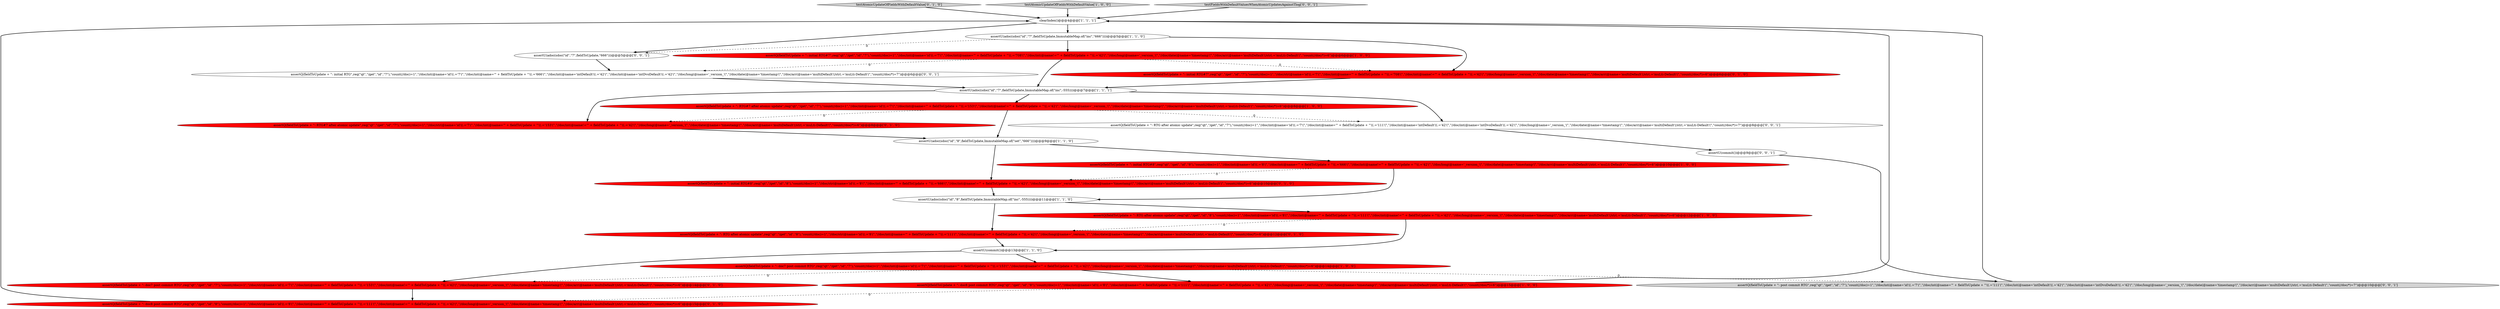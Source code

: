 digraph {
15 [style = filled, label = "testAtomicUpdateOfFieldsWithDefaultValue['0', '1', '0']", fillcolor = lightgray, shape = diamond image = "AAA0AAABBB2BBB"];
25 [style = filled, label = "assertQ(fieldToUpdate + \": post commit RTG\",req(\"qt\",\"/get\",\"id\",\"7\"),\"count(//doc)=1\",\"//doc/int(@name='id'((.='7'(\",\"//doc/int(@name='\" + fieldToUpdate + \"'((.='111'(\",\"//doc/int(@name='intDefault'((.='42'(\",\"//doc/int(@name='intDvoDefault'((.='42'(\",\"//doc/long(@name='_version_'(\",\"//doc/date(@name='timestamp'(\",\"//doc/arr(@name='multiDefault'(/str(.='muLti-Default'(\",\"count(//doc/*)=7\")@@@10@@@['0', '0', '1']", fillcolor = lightgray, shape = ellipse image = "AAA0AAABBB3BBB"];
17 [style = filled, label = "assertQ(fieldToUpdate + \": RTG after atomic update\",req(\"qt\",\"/get\",\"id\",\"8\"),\"count(//doc)=1\",\"//doc/str(@name='id'((.='8'(\",\"//doc/int(@name='\" + fieldToUpdate + \"'((.='111'(\",\"//doc/int(@name!='\" + fieldToUpdate + \"'((.='42'(\",\"//doc/long(@name='_version_'(\",\"//doc/date(@name='timestamp'(\",\"//doc/arr(@name='multiDefault'(/str(.='muLti-Default'(\",\"count(//doc/*)=6\")@@@12@@@['0', '1', '0']", fillcolor = red, shape = ellipse image = "AAA1AAABBB2BBB"];
6 [style = filled, label = "assertQ(fieldToUpdate + \": initial RTG#7\",req(\"qt\",\"/get\",\"id\",\"7\"),\"count(//doc)=1\",\"//doc/int(@name='id'((.='7'(\",\"//doc/int(@name='\" + fieldToUpdate + \"'((.='708'(\",\"//doc/int(@name!='\" + fieldToUpdate + \"'((.='42'(\",\"//doc/long(@name='_version_'(\",\"//doc/date(@name='timestamp'(\",\"//doc/arr(@name='multiDefault'(/str(.='muLti-Default'(\",\"count(//doc/*)=6\")@@@6@@@['1', '0', '0']", fillcolor = red, shape = ellipse image = "AAA1AAABBB1BBB"];
16 [style = filled, label = "assertQ(fieldToUpdate + \": initial RTG#8\",req(\"qt\",\"/get\",\"id\",\"8\"),\"count(//doc)=1\",\"//doc/str(@name='id'((.='8'(\",\"//doc/int(@name='\" + fieldToUpdate + \"'((.='666'(\",\"//doc/int(@name!='\" + fieldToUpdate + \"'((.='42'(\",\"//doc/long(@name='_version_'(\",\"//doc/date(@name='timestamp'(\",\"//doc/arr(@name='multiDefault'(/str(.='muLti-Default'(\",\"count(//doc/*)=6\")@@@10@@@['0', '1', '0']", fillcolor = red, shape = ellipse image = "AAA1AAABBB2BBB"];
19 [style = filled, label = "assertQ(fieldToUpdate + \": RTG#7 after atomic update\",req(\"qt\",\"/get\",\"id\",\"7\"),\"count(//doc)=1\",\"//doc/str(@name='id'((.='7'(\",\"//doc/int(@name='\" + fieldToUpdate + \"'((.='153'(\",\"//doc/int(@name!='\" + fieldToUpdate + \"'((.='42'(\",\"//doc/long(@name='_version_'(\",\"//doc/date(@name='timestamp'(\",\"//doc/arr(@name='multiDefault'(/str(.='muLti-Default'(\",\"count(//doc/*)=6\")@@@8@@@['0', '1', '0']", fillcolor = red, shape = ellipse image = "AAA1AAABBB2BBB"];
22 [style = filled, label = "assertQ(fieldToUpdate + \": initial RTG\",req(\"qt\",\"/get\",\"id\",\"7\"),\"count(//doc)=1\",\"//doc/int(@name='id'((.='7'(\",\"//doc/int(@name='\" + fieldToUpdate + \"'((.='666'(\",\"//doc/int(@name='intDefault'((.='42'(\",\"//doc/int(@name='intDvoDefault'((.='42'(\",\"//doc/long(@name='_version_'(\",\"//doc/date(@name='timestamp'(\",\"//doc/arr(@name='multiDefault'(/str(.='muLti-Default'(\",\"count(//doc/*)=7\")@@@6@@@['0', '0', '1']", fillcolor = white, shape = ellipse image = "AAA0AAABBB3BBB"];
14 [style = filled, label = "assertQ(fieldToUpdate + \": doc8 post commit RTG\",req(\"qt\",\"/get\",\"id\",\"8\"),\"count(//doc)=1\",\"//doc/str(@name='id'((.='8'(\",\"//doc/int(@name='\" + fieldToUpdate + \"'((.='111'(\",\"//doc/int(@name!='\" + fieldToUpdate + \"'((.='42'(\",\"//doc/long(@name='_version_'(\",\"//doc/date(@name='timestamp'(\",\"//doc/arr(@name='multiDefault'(/str(.='muLti-Default'(\",\"count(//doc/*)=6\")@@@15@@@['0', '1', '0']", fillcolor = red, shape = ellipse image = "AAA1AAABBB2BBB"];
11 [style = filled, label = "assertU(commit())@@@13@@@['1', '1', '0']", fillcolor = white, shape = ellipse image = "AAA0AAABBB1BBB"];
13 [style = filled, label = "assertQ(fieldToUpdate + \": initial RTG#7\",req(\"qt\",\"/get\",\"id\",\"7\"),\"count(//doc)=1\",\"//doc/str(@name='id'((.='7'(\",\"//doc/int(@name='\" + fieldToUpdate + \"'((.='708'(\",\"//doc/int(@name!='\" + fieldToUpdate + \"'((.='42'(\",\"//doc/long(@name='_version_'(\",\"//doc/date(@name='timestamp'(\",\"//doc/arr(@name='multiDefault'(/str(.='muLti-Default'(\",\"count(//doc/*)=6\")@@@6@@@['0', '1', '0']", fillcolor = red, shape = ellipse image = "AAA1AAABBB2BBB"];
10 [style = filled, label = "testAtomicUpdateOfFieldsWithDefaultValue['1', '0', '0']", fillcolor = lightgray, shape = diamond image = "AAA0AAABBB1BBB"];
18 [style = filled, label = "assertQ(fieldToUpdate + \": doc7 post commit RTG\",req(\"qt\",\"/get\",\"id\",\"7\"),\"count(//doc)=1\",\"//doc/str(@name='id'((.='7'(\",\"//doc/int(@name='\" + fieldToUpdate + \"'((.='153'(\",\"//doc/int(@name!='\" + fieldToUpdate + \"'((.='42'(\",\"//doc/long(@name='_version_'(\",\"//doc/date(@name='timestamp'(\",\"//doc/arr(@name='multiDefault'(/str(.='muLti-Default'(\",\"count(//doc/*)=6\")@@@14@@@['0', '1', '0']", fillcolor = red, shape = ellipse image = "AAA1AAABBB2BBB"];
3 [style = filled, label = "assertU(adoc(sdoc(\"id\",\"8\",fieldToUpdate,ImmutableMap.of(\"inc\",-555))))@@@11@@@['1', '1', '0']", fillcolor = white, shape = ellipse image = "AAA0AAABBB1BBB"];
4 [style = filled, label = "assertQ(fieldToUpdate + \": initial RTG#8\",req(\"qt\",\"/get\",\"id\",\"8\"),\"count(//doc)=1\",\"//doc/int(@name='id'((.='8'(\",\"//doc/int(@name='\" + fieldToUpdate + \"'((.='666'(\",\"//doc/int(@name!='\" + fieldToUpdate + \"'((.='42'(\",\"//doc/long(@name='_version_'(\",\"//doc/date(@name='timestamp'(\",\"//doc/arr(@name='multiDefault'(/str(.='muLti-Default'(\",\"count(//doc/*)=6\")@@@10@@@['1', '0', '0']", fillcolor = red, shape = ellipse image = "AAA1AAABBB1BBB"];
7 [style = filled, label = "assertQ(fieldToUpdate + \": RTG#7 after atomic update\",req(\"qt\",\"/get\",\"id\",\"7\"),\"count(//doc)=1\",\"//doc/int(@name='id'((.='7'(\",\"//doc/int(@name='\" + fieldToUpdate + \"'((.='153'(\",\"//doc/int(@name!='\" + fieldToUpdate + \"'((.='42'(\",\"//doc/long(@name='_version_'(\",\"//doc/date(@name='timestamp'(\",\"//doc/arr(@name='multiDefault'(/str(.='muLti-Default'(\",\"count(//doc/*)=6\")@@@8@@@['1', '0', '0']", fillcolor = red, shape = ellipse image = "AAA1AAABBB1BBB"];
20 [style = filled, label = "testFieldsWithDefaultValuesWhenAtomicUpdatesAgainstTlog['0', '0', '1']", fillcolor = lightgray, shape = diamond image = "AAA0AAABBB3BBB"];
1 [style = filled, label = "assertQ(fieldToUpdate + \": RTG after atomic update\",req(\"qt\",\"/get\",\"id\",\"8\"),\"count(//doc)=1\",\"//doc/int(@name='id'((.='8'(\",\"//doc/int(@name='\" + fieldToUpdate + \"'((.='111'(\",\"//doc/int(@name!='\" + fieldToUpdate + \"'((.='42'(\",\"//doc/long(@name='_version_'(\",\"//doc/date(@name='timestamp'(\",\"//doc/arr(@name='multiDefault'(/str(.='muLti-Default'(\",\"count(//doc/*)=6\")@@@12@@@['1', '0', '0']", fillcolor = red, shape = ellipse image = "AAA1AAABBB1BBB"];
23 [style = filled, label = "assertQ(fieldToUpdate + \": RTG after atomic update\",req(\"qt\",\"/get\",\"id\",\"7\"),\"count(//doc)=1\",\"//doc/int(@name='id'((.='7'(\",\"//doc/int(@name='\" + fieldToUpdate + \"'((.='111'(\",\"//doc/int(@name='intDefault'((.='42'(\",\"//doc/int(@name='intDvoDefault'((.='42'(\",\"//doc/long(@name='_version_'(\",\"//doc/date(@name='timestamp'(\",\"//doc/arr(@name='multiDefault'(/str(.='muLti-Default'(\",\"count(//doc/*)=7\")@@@8@@@['0', '0', '1']", fillcolor = white, shape = ellipse image = "AAA0AAABBB3BBB"];
0 [style = filled, label = "assertU(adoc(sdoc(\"id\",\"8\",fieldToUpdate,ImmutableMap.of(\"set\",\"666\"))))@@@9@@@['1', '1', '0']", fillcolor = white, shape = ellipse image = "AAA0AAABBB1BBB"];
5 [style = filled, label = "assertQ(fieldToUpdate + \": doc8 post commit RTG\",req(\"qt\",\"/get\",\"id\",\"8\"),\"count(//doc)=1\",\"//doc/int(@name='id'((.='8'(\",\"//doc/int(@name='\" + fieldToUpdate + \"'((.='111'(\",\"//doc/int(@name!='\" + fieldToUpdate + \"'((.='42'(\",\"//doc/long(@name='_version_'(\",\"//doc/date(@name='timestamp'(\",\"//doc/arr(@name='multiDefault'(/str(.='muLti-Default'(\",\"count(//doc/*)=6\")@@@15@@@['1', '0', '0']", fillcolor = red, shape = ellipse image = "AAA1AAABBB1BBB"];
12 [style = filled, label = "assertQ(fieldToUpdate + \": doc7 post commit RTG\",req(\"qt\",\"/get\",\"id\",\"7\"),\"count(//doc)=1\",\"//doc/int(@name='id'((.='7'(\",\"//doc/int(@name='\" + fieldToUpdate + \"'((.='153'(\",\"//doc/int(@name!='\" + fieldToUpdate + \"'((.='42'(\",\"//doc/long(@name='_version_'(\",\"//doc/date(@name='timestamp'(\",\"//doc/arr(@name='multiDefault'(/str(.='muLti-Default'(\",\"count(//doc/*)=6\")@@@14@@@['1', '0', '0']", fillcolor = red, shape = ellipse image = "AAA1AAABBB1BBB"];
21 [style = filled, label = "assertU(adoc(sdoc(\"id\",\"7\",fieldToUpdate,\"666\")))@@@5@@@['0', '0', '1']", fillcolor = white, shape = ellipse image = "AAA0AAABBB3BBB"];
9 [style = filled, label = "clearIndex()@@@4@@@['1', '1', '1']", fillcolor = white, shape = ellipse image = "AAA0AAABBB1BBB"];
2 [style = filled, label = "assertU(adoc(sdoc(\"id\",\"7\",fieldToUpdate,ImmutableMap.of(\"inc\",\"666\"))))@@@5@@@['1', '1', '0']", fillcolor = white, shape = ellipse image = "AAA0AAABBB1BBB"];
24 [style = filled, label = "assertU(commit())@@@9@@@['0', '0', '1']", fillcolor = white, shape = ellipse image = "AAA0AAABBB3BBB"];
8 [style = filled, label = "assertU(adoc(sdoc(\"id\",\"7\",fieldToUpdate,ImmutableMap.of(\"inc\",-555))))@@@7@@@['1', '1', '1']", fillcolor = white, shape = ellipse image = "AAA0AAABBB1BBB"];
16->3 [style = bold, label=""];
4->3 [style = bold, label=""];
0->16 [style = bold, label=""];
5->14 [style = dashed, label="0"];
7->23 [style = dashed, label="0"];
4->16 [style = dashed, label="0"];
12->5 [style = bold, label=""];
8->23 [style = bold, label=""];
3->1 [style = bold, label=""];
5->9 [style = bold, label=""];
20->9 [style = bold, label=""];
9->2 [style = bold, label=""];
2->6 [style = bold, label=""];
8->19 [style = bold, label=""];
25->9 [style = bold, label=""];
7->0 [style = bold, label=""];
11->12 [style = bold, label=""];
6->22 [style = dashed, label="0"];
11->18 [style = bold, label=""];
19->0 [style = bold, label=""];
8->7 [style = bold, label=""];
1->11 [style = bold, label=""];
2->13 [style = bold, label=""];
22->8 [style = bold, label=""];
23->24 [style = bold, label=""];
1->17 [style = dashed, label="0"];
12->25 [style = dashed, label="0"];
6->13 [style = dashed, label="0"];
2->21 [style = dashed, label="0"];
7->19 [style = dashed, label="0"];
0->4 [style = bold, label=""];
15->9 [style = bold, label=""];
21->22 [style = bold, label=""];
24->25 [style = bold, label=""];
6->8 [style = bold, label=""];
9->21 [style = bold, label=""];
3->17 [style = bold, label=""];
12->18 [style = dashed, label="0"];
14->9 [style = bold, label=""];
10->9 [style = bold, label=""];
13->8 [style = bold, label=""];
18->14 [style = bold, label=""];
17->11 [style = bold, label=""];
}
